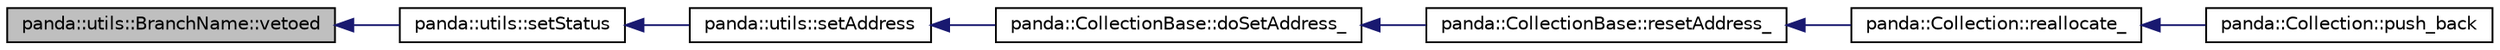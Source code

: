 digraph G
{
  edge [fontname="Helvetica",fontsize="10",labelfontname="Helvetica",labelfontsize="10"];
  node [fontname="Helvetica",fontsize="10",shape=record];
  rankdir=LR;
  Node1 [label="panda::utils::BranchName::vetoed",height=0.2,width=0.4,color="black", fillcolor="grey75", style="filled" fontcolor="black"];
  Node1 -> Node2 [dir=back,color="midnightblue",fontsize="10",style="solid"];
  Node2 [label="panda::utils::setStatus",height=0.2,width=0.4,color="black", fillcolor="white", style="filled",URL="$namespacepanda_1_1utils.html#a01665f786d6a2acedb8f008f3fc9fc84",tooltip="Set the status of a branch."];
  Node2 -> Node3 [dir=back,color="midnightblue",fontsize="10",style="solid"];
  Node3 [label="panda::utils::setAddress",height=0.2,width=0.4,color="black", fillcolor="white", style="filled",URL="$namespacepanda_1_1utils.html#abf9c62e588560197c2bae9932e6a6e05",tooltip="Set address."];
  Node3 -> Node4 [dir=back,color="midnightblue",fontsize="10",style="solid"];
  Node4 [label="panda::CollectionBase::doSetAddress_",height=0.2,width=0.4,color="black", fillcolor="white", style="filled",URL="$classpanda_1_1CollectionBase.html#a2bd8c03841337f83ccdb4279ebf1f24d"];
  Node4 -> Node5 [dir=back,color="midnightblue",fontsize="10",style="solid"];
  Node5 [label="panda::CollectionBase::resetAddress_",height=0.2,width=0.4,color="black", fillcolor="white", style="filled",URL="$classpanda_1_1CollectionBase.html#a4d6bc9cc77ee3e29840362826b108b23"];
  Node5 -> Node6 [dir=back,color="midnightblue",fontsize="10",style="solid"];
  Node6 [label="panda::Collection::reallocate_",height=0.2,width=0.4,color="black", fillcolor="white", style="filled",URL="$classpanda_1_1Collection.html#a2187bdc5efe30684f1e9f4db4fe4fb2e"];
  Node6 -> Node7 [dir=back,color="midnightblue",fontsize="10",style="solid"];
  Node7 [label="panda::Collection::push_back",height=0.2,width=0.4,color="black", fillcolor="white", style="filled",URL="$classpanda_1_1Collection.html#a801b74a80bdd197bdfe08a06112bdcee",tooltip="Append an element to the back and resize by 1."];
}
